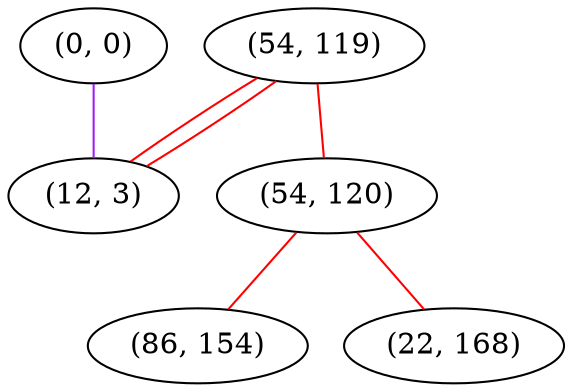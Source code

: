 graph "" {
"(0, 0)";
"(54, 119)";
"(54, 120)";
"(86, 154)";
"(22, 168)";
"(12, 3)";
"(0, 0)" -- "(12, 3)"  [color=purple, key=0, weight=4];
"(54, 119)" -- "(54, 120)"  [color=red, key=0, weight=1];
"(54, 119)" -- "(12, 3)"  [color=red, key=0, weight=1];
"(54, 119)" -- "(12, 3)"  [color=red, key=1, weight=1];
"(54, 120)" -- "(86, 154)"  [color=red, key=0, weight=1];
"(54, 120)" -- "(22, 168)"  [color=red, key=0, weight=1];
}
